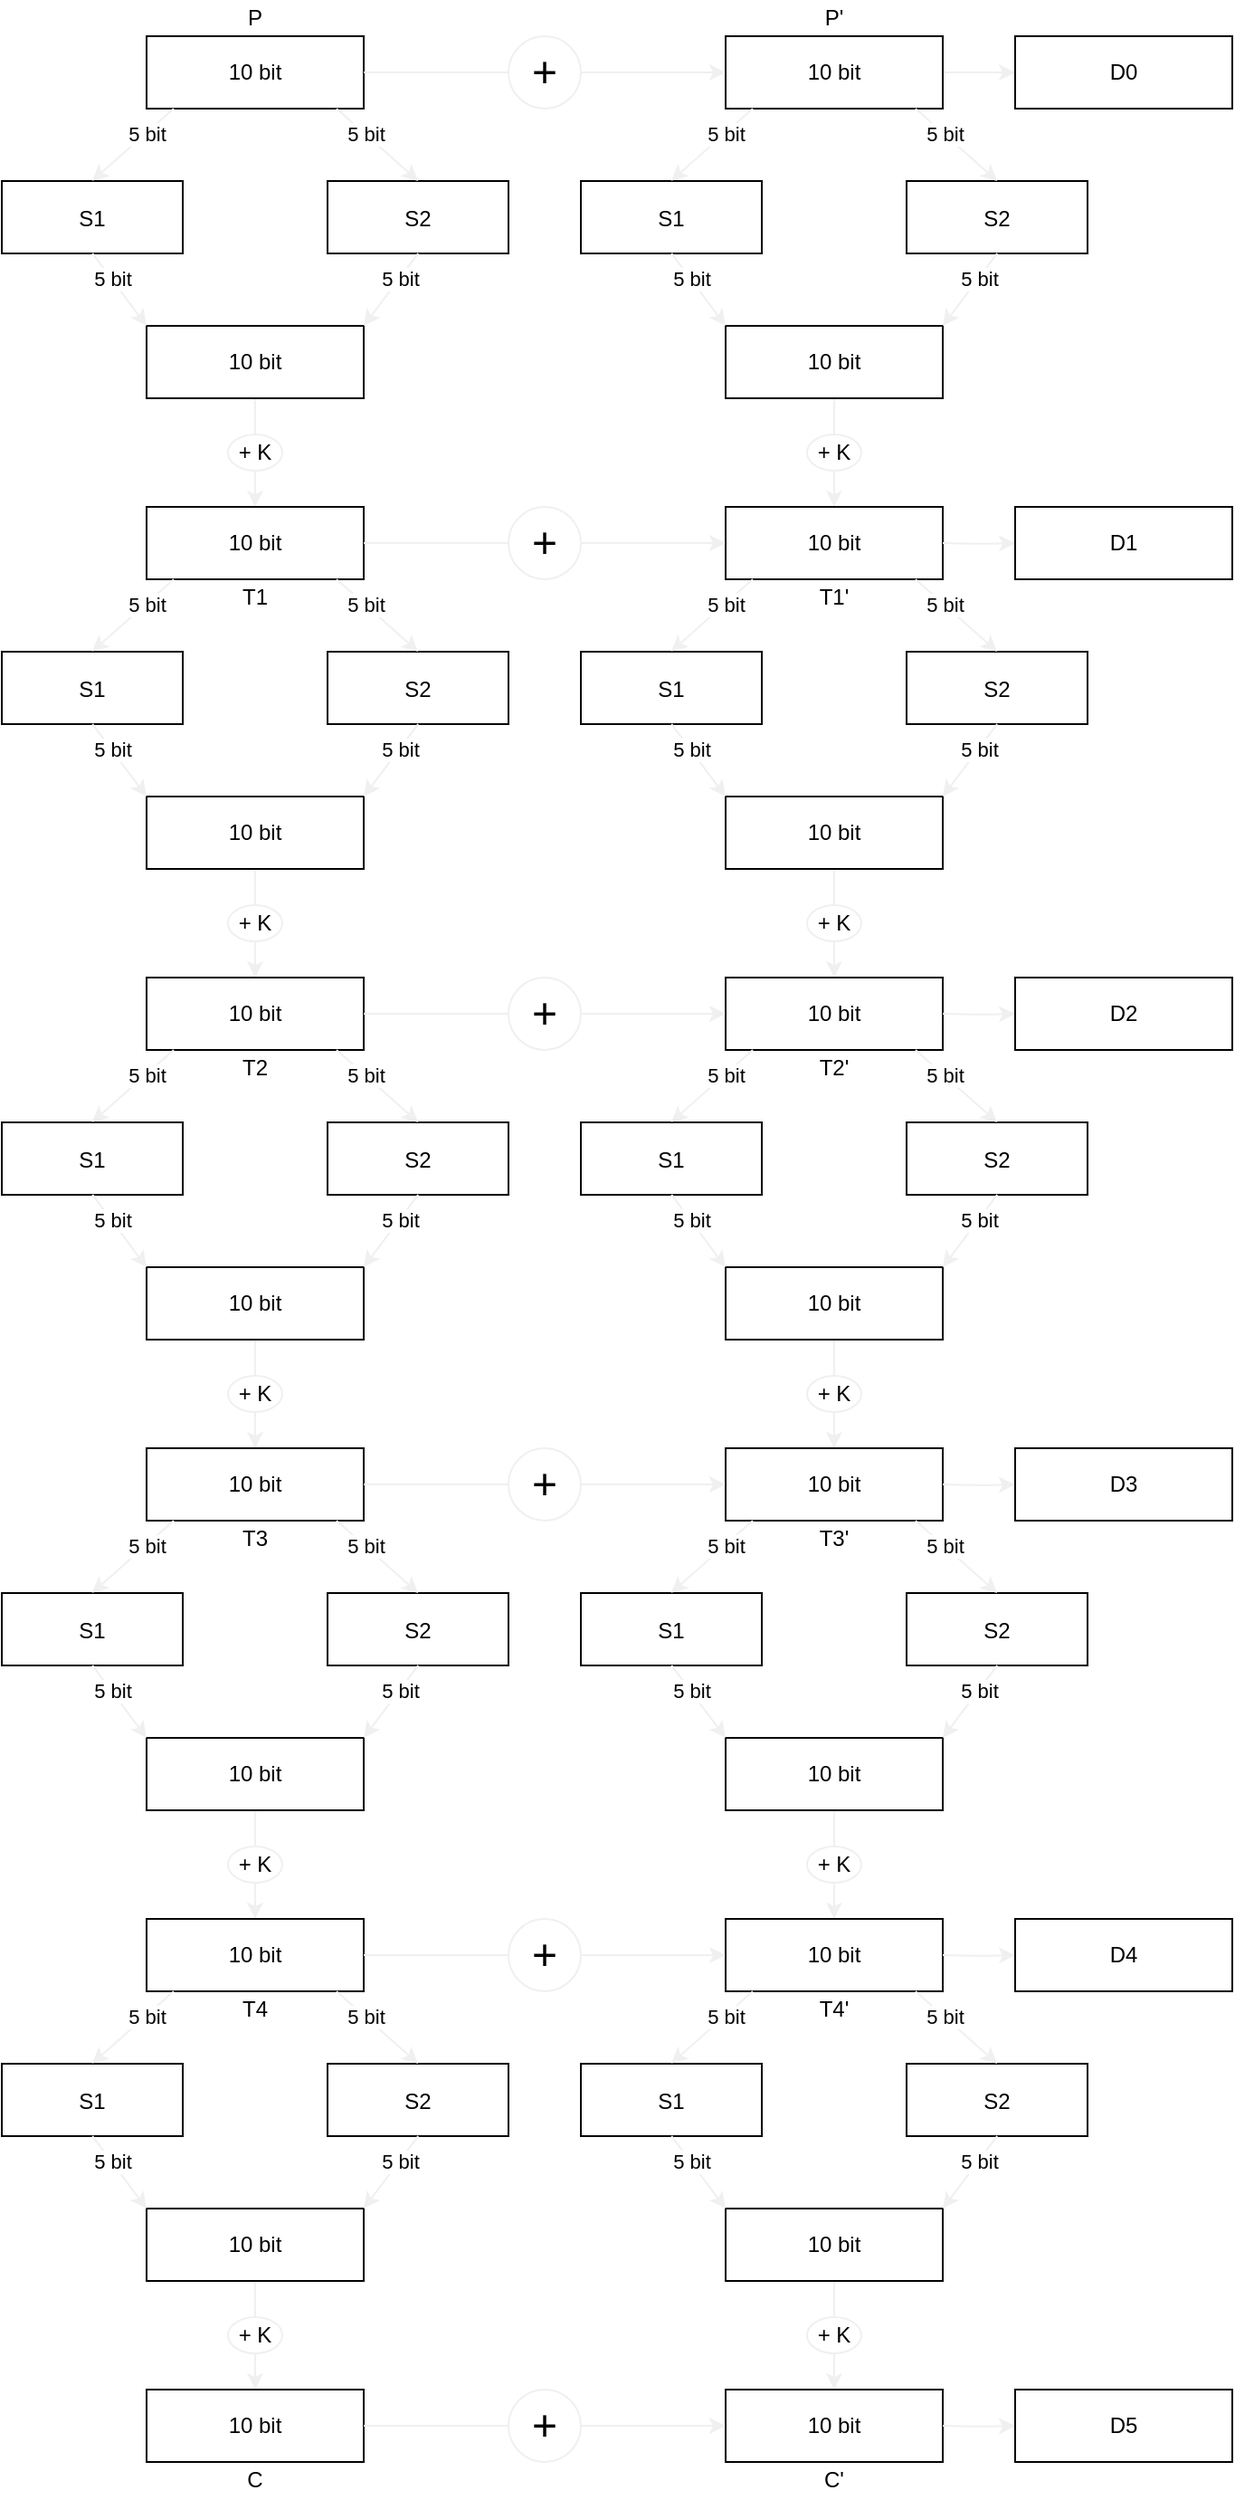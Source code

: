 <mxfile>
    <diagram id="kgpKYQtTHZ0yAKxKKP6v" name="Page-1">
        <mxGraphModel dx="1512" dy="974" grid="1" gridSize="10" guides="1" tooltips="1" connect="1" arrows="1" fold="1" page="1" pageScale="1" pageWidth="850" pageHeight="1100" math="0" shadow="0">
            <root>
                <mxCell id="0"/>
                <mxCell id="1" parent="0"/>
                <mxCell id="3nuBFxr9cyL0pnOWT2aG-1" value="S1" style="shape=umlLifeline;perimeter=lifelinePerimeter;container=1;collapsible=0;recursiveResize=0;rounded=0;shadow=0;strokeWidth=1;" parent="1" vertex="1">
                    <mxGeometry x="85" y="180" width="100" height="40" as="geometry"/>
                </mxCell>
                <mxCell id="3nuBFxr9cyL0pnOWT2aG-5" value="S2" style="shape=umlLifeline;perimeter=lifelinePerimeter;container=1;collapsible=0;recursiveResize=0;rounded=0;shadow=0;strokeWidth=1;" parent="1" vertex="1">
                    <mxGeometry x="265" y="180" width="100" height="40" as="geometry"/>
                </mxCell>
                <mxCell id="21" value="" style="edgeStyle=orthogonalEdgeStyle;rounded=1;orthogonalLoop=1;jettySize=auto;html=1;strokeColor=#f0f0f0;" parent="1" source="6" target="17" edge="1">
                    <mxGeometry relative="1" as="geometry"/>
                </mxCell>
                <mxCell id="6" value="10 bit" style="rounded=0;whiteSpace=wrap;html=1;" parent="1" vertex="1">
                    <mxGeometry x="165" y="260" width="120" height="40" as="geometry"/>
                </mxCell>
                <mxCell id="10" value="10 bit" style="rounded=0;whiteSpace=wrap;html=1;" parent="1" vertex="1">
                    <mxGeometry x="165" y="100" width="120" height="40" as="geometry"/>
                </mxCell>
                <mxCell id="12" value="" style="endArrow=classic;html=1;strokeColor=#f0f0f0;exitX=0.25;exitY=1;exitDx=0;exitDy=0;entryX=0.499;entryY=-0.002;entryDx=0;entryDy=0;entryPerimeter=0;" parent="1" target="3nuBFxr9cyL0pnOWT2aG-1" edge="1">
                    <mxGeometry width="50" height="50" relative="1" as="geometry">
                        <mxPoint x="180" y="140" as="sourcePoint"/>
                        <mxPoint x="275" y="140" as="targetPoint"/>
                    </mxGeometry>
                </mxCell>
                <mxCell id="13" value="5 bit" style="edgeLabel;html=1;align=center;verticalAlign=middle;resizable=0;points=[];" parent="12" vertex="1" connectable="0">
                    <mxGeometry x="-0.327" relative="1" as="geometry">
                        <mxPoint as="offset"/>
                    </mxGeometry>
                </mxCell>
                <mxCell id="14" value="" style="endArrow=classic;html=1;strokeColor=#f0f0f0;exitX=0.75;exitY=1;exitDx=0;exitDy=0;entryX=0.501;entryY=-0.001;entryDx=0;entryDy=0;entryPerimeter=0;" parent="1" target="3nuBFxr9cyL0pnOWT2aG-5" edge="1">
                    <mxGeometry width="50" height="50" relative="1" as="geometry">
                        <mxPoint x="270" y="140" as="sourcePoint"/>
                        <mxPoint x="144.9" y="189.92" as="targetPoint"/>
                    </mxGeometry>
                </mxCell>
                <mxCell id="15" value="5 bit" style="edgeLabel;html=1;align=center;verticalAlign=middle;resizable=0;points=[];" parent="14" vertex="1" connectable="0">
                    <mxGeometry x="-0.327" relative="1" as="geometry">
                        <mxPoint as="offset"/>
                    </mxGeometry>
                </mxCell>
                <mxCell id="17" value="10 bit" style="rounded=0;whiteSpace=wrap;html=1;" parent="1" vertex="1">
                    <mxGeometry x="165" y="360" width="120" height="40" as="geometry"/>
                </mxCell>
                <mxCell id="22" value="" style="endArrow=classic;html=1;strokeColor=#f0f0f0;exitX=0.501;exitY=0.998;exitDx=0;exitDy=0;entryX=1;entryY=0;entryDx=0;entryDy=0;exitPerimeter=0;" parent="1" source="3nuBFxr9cyL0pnOWT2aG-5" target="6" edge="1">
                    <mxGeometry width="50" height="50" relative="1" as="geometry">
                        <mxPoint x="280" y="150" as="sourcePoint"/>
                        <mxPoint x="325.1" y="189.96" as="targetPoint"/>
                    </mxGeometry>
                </mxCell>
                <mxCell id="23" value="5 bit" style="edgeLabel;html=1;align=center;verticalAlign=middle;resizable=0;points=[];" parent="22" vertex="1" connectable="0">
                    <mxGeometry x="-0.327" relative="1" as="geometry">
                        <mxPoint as="offset"/>
                    </mxGeometry>
                </mxCell>
                <mxCell id="24" value="" style="endArrow=classic;html=1;strokeColor=#f0f0f0;exitX=0.501;exitY=0.998;exitDx=0;exitDy=0;entryX=0;entryY=0;entryDx=0;entryDy=0;exitPerimeter=0;" parent="1" source="3nuBFxr9cyL0pnOWT2aG-1" target="6" edge="1">
                    <mxGeometry width="50" height="50" relative="1" as="geometry">
                        <mxPoint x="190" y="150" as="sourcePoint"/>
                        <mxPoint x="144.9" y="189.92" as="targetPoint"/>
                    </mxGeometry>
                </mxCell>
                <mxCell id="25" value="5 bit" style="edgeLabel;html=1;align=center;verticalAlign=middle;resizable=0;points=[];" parent="24" vertex="1" connectable="0">
                    <mxGeometry x="-0.327" relative="1" as="geometry">
                        <mxPoint as="offset"/>
                    </mxGeometry>
                </mxCell>
                <mxCell id="26" value="+ K" style="ellipse;whiteSpace=wrap;html=1;rounded=0;strokeColor=#f0f0f0;" parent="1" vertex="1">
                    <mxGeometry x="210" y="320" width="30" height="20" as="geometry"/>
                </mxCell>
                <mxCell id="29" value="S1" style="shape=umlLifeline;perimeter=lifelinePerimeter;container=1;collapsible=0;recursiveResize=0;rounded=0;shadow=0;strokeWidth=1;" parent="1" vertex="1">
                    <mxGeometry x="405" y="180" width="100" height="40" as="geometry"/>
                </mxCell>
                <mxCell id="30" value="S2" style="shape=umlLifeline;perimeter=lifelinePerimeter;container=1;collapsible=0;recursiveResize=0;rounded=0;shadow=0;strokeWidth=1;" parent="1" vertex="1">
                    <mxGeometry x="585" y="180" width="100" height="40" as="geometry"/>
                </mxCell>
                <mxCell id="31" value="" style="edgeStyle=orthogonalEdgeStyle;rounded=1;orthogonalLoop=1;jettySize=auto;html=1;strokeColor=#f0f0f0;" parent="1" source="32" target="38" edge="1">
                    <mxGeometry relative="1" as="geometry"/>
                </mxCell>
                <mxCell id="32" value="10 bit" style="rounded=0;whiteSpace=wrap;html=1;" parent="1" vertex="1">
                    <mxGeometry x="485" y="260" width="120" height="40" as="geometry"/>
                </mxCell>
                <mxCell id="52" value="" style="edgeStyle=orthogonalEdgeStyle;rounded=1;orthogonalLoop=1;jettySize=auto;html=1;strokeColor=#f0f0f0;" parent="1" source="33" target="51" edge="1">
                    <mxGeometry relative="1" as="geometry"/>
                </mxCell>
                <mxCell id="33" value="10 bit" style="rounded=0;whiteSpace=wrap;html=1;" parent="1" vertex="1">
                    <mxGeometry x="485" y="100" width="120" height="40" as="geometry"/>
                </mxCell>
                <mxCell id="34" value="" style="endArrow=classic;html=1;strokeColor=#f0f0f0;exitX=0.25;exitY=1;exitDx=0;exitDy=0;entryX=0.499;entryY=-0.002;entryDx=0;entryDy=0;entryPerimeter=0;" parent="1" target="29" edge="1">
                    <mxGeometry width="50" height="50" relative="1" as="geometry">
                        <mxPoint x="500" y="140" as="sourcePoint"/>
                        <mxPoint x="595" y="140" as="targetPoint"/>
                    </mxGeometry>
                </mxCell>
                <mxCell id="35" value="5 bit" style="edgeLabel;html=1;align=center;verticalAlign=middle;resizable=0;points=[];" parent="34" vertex="1" connectable="0">
                    <mxGeometry x="-0.327" relative="1" as="geometry">
                        <mxPoint as="offset"/>
                    </mxGeometry>
                </mxCell>
                <mxCell id="36" value="" style="endArrow=classic;html=1;strokeColor=#f0f0f0;exitX=0.75;exitY=1;exitDx=0;exitDy=0;entryX=0.501;entryY=-0.001;entryDx=0;entryDy=0;entryPerimeter=0;" parent="1" target="30" edge="1">
                    <mxGeometry width="50" height="50" relative="1" as="geometry">
                        <mxPoint x="590" y="140" as="sourcePoint"/>
                        <mxPoint x="464.9" y="189.92" as="targetPoint"/>
                    </mxGeometry>
                </mxCell>
                <mxCell id="37" value="5 bit" style="edgeLabel;html=1;align=center;verticalAlign=middle;resizable=0;points=[];" parent="36" vertex="1" connectable="0">
                    <mxGeometry x="-0.327" relative="1" as="geometry">
                        <mxPoint as="offset"/>
                    </mxGeometry>
                </mxCell>
                <mxCell id="38" value="10 bit" style="rounded=0;whiteSpace=wrap;html=1;" parent="1" vertex="1">
                    <mxGeometry x="485" y="360" width="120" height="40" as="geometry"/>
                </mxCell>
                <mxCell id="39" value="" style="endArrow=classic;html=1;strokeColor=#f0f0f0;exitX=0.501;exitY=0.998;exitDx=0;exitDy=0;entryX=1;entryY=0;entryDx=0;entryDy=0;exitPerimeter=0;" parent="1" source="30" target="32" edge="1">
                    <mxGeometry width="50" height="50" relative="1" as="geometry">
                        <mxPoint x="600" y="150" as="sourcePoint"/>
                        <mxPoint x="645.1" y="189.96" as="targetPoint"/>
                    </mxGeometry>
                </mxCell>
                <mxCell id="40" value="5 bit" style="edgeLabel;html=1;align=center;verticalAlign=middle;resizable=0;points=[];" parent="39" vertex="1" connectable="0">
                    <mxGeometry x="-0.327" relative="1" as="geometry">
                        <mxPoint as="offset"/>
                    </mxGeometry>
                </mxCell>
                <mxCell id="41" value="" style="endArrow=classic;html=1;strokeColor=#f0f0f0;exitX=0.501;exitY=0.998;exitDx=0;exitDy=0;entryX=0;entryY=0;entryDx=0;entryDy=0;exitPerimeter=0;" parent="1" source="29" target="32" edge="1">
                    <mxGeometry width="50" height="50" relative="1" as="geometry">
                        <mxPoint x="510" y="150" as="sourcePoint"/>
                        <mxPoint x="464.9" y="189.92" as="targetPoint"/>
                    </mxGeometry>
                </mxCell>
                <mxCell id="42" value="5 bit" style="edgeLabel;html=1;align=center;verticalAlign=middle;resizable=0;points=[];" parent="41" vertex="1" connectable="0">
                    <mxGeometry x="-0.327" relative="1" as="geometry">
                        <mxPoint as="offset"/>
                    </mxGeometry>
                </mxCell>
                <mxCell id="43" value="+ K" style="ellipse;whiteSpace=wrap;html=1;rounded=0;strokeColor=#f0f0f0;" parent="1" vertex="1">
                    <mxGeometry x="530" y="320" width="30" height="20" as="geometry"/>
                </mxCell>
                <mxCell id="44" value="P" style="text;html=1;strokeColor=none;fillColor=none;align=center;verticalAlign=middle;whiteSpace=wrap;rounded=0;" parent="1" vertex="1">
                    <mxGeometry x="205" y="80" width="40" height="20" as="geometry"/>
                </mxCell>
                <mxCell id="45" value="P'" style="text;html=1;strokeColor=none;fillColor=none;align=center;verticalAlign=middle;whiteSpace=wrap;rounded=0;" parent="1" vertex="1">
                    <mxGeometry x="525" y="80" width="40" height="20" as="geometry"/>
                </mxCell>
                <mxCell id="48" value="" style="edgeStyle=orthogonalEdgeStyle;rounded=1;orthogonalLoop=1;jettySize=auto;html=1;strokeColor=#f0f0f0;exitX=1;exitY=0.5;exitDx=0;exitDy=0;entryX=0;entryY=0.5;entryDx=0;entryDy=0;" parent="1" source="10" target="33" edge="1">
                    <mxGeometry relative="1" as="geometry">
                        <mxPoint x="355" y="120" as="sourcePoint"/>
                        <mxPoint x="440" y="150" as="targetPoint"/>
                    </mxGeometry>
                </mxCell>
                <mxCell id="49" value="&lt;font style=&quot;font-size: 24px&quot;&gt;+&lt;/font&gt;" style="ellipse;whiteSpace=wrap;html=1;rounded=0;strokeColor=#f0f0f0;" parent="1" vertex="1">
                    <mxGeometry x="365" y="100" width="40" height="40" as="geometry"/>
                </mxCell>
                <mxCell id="51" value="D0" style="rounded=0;whiteSpace=wrap;html=1;" parent="1" vertex="1">
                    <mxGeometry x="645" y="100" width="120" height="40" as="geometry"/>
                </mxCell>
                <mxCell id="55" value="" style="edgeStyle=orthogonalEdgeStyle;rounded=1;orthogonalLoop=1;jettySize=auto;html=1;strokeColor=#f0f0f0;" parent="1" target="56" edge="1">
                    <mxGeometry relative="1" as="geometry">
                        <mxPoint x="605" y="380" as="sourcePoint"/>
                    </mxGeometry>
                </mxCell>
                <mxCell id="56" value="D1" style="rounded=0;whiteSpace=wrap;html=1;" parent="1" vertex="1">
                    <mxGeometry x="645" y="360" width="120" height="40" as="geometry"/>
                </mxCell>
                <mxCell id="57" value="" style="edgeStyle=orthogonalEdgeStyle;rounded=1;orthogonalLoop=1;jettySize=auto;html=1;strokeColor=#f0f0f0;exitX=1;exitY=0.5;exitDx=0;exitDy=0;entryX=0;entryY=0.5;entryDx=0;entryDy=0;" parent="1" edge="1">
                    <mxGeometry relative="1" as="geometry">
                        <mxPoint x="285" y="380.0" as="sourcePoint"/>
                        <mxPoint x="485" y="380.0" as="targetPoint"/>
                    </mxGeometry>
                </mxCell>
                <mxCell id="58" value="&lt;font style=&quot;font-size: 24px&quot;&gt;+&lt;/font&gt;" style="ellipse;whiteSpace=wrap;html=1;rounded=0;strokeColor=#f0f0f0;" parent="1" vertex="1">
                    <mxGeometry x="365" y="360" width="40" height="40" as="geometry"/>
                </mxCell>
                <mxCell id="59" value="T1" style="text;html=1;strokeColor=none;fillColor=none;align=center;verticalAlign=middle;whiteSpace=wrap;rounded=0;" parent="1" vertex="1">
                    <mxGeometry x="205" y="400" width="40" height="20" as="geometry"/>
                </mxCell>
                <mxCell id="60" value="T1'" style="text;html=1;strokeColor=none;fillColor=none;align=center;verticalAlign=middle;whiteSpace=wrap;rounded=0;" parent="1" vertex="1">
                    <mxGeometry x="525" y="400" width="40" height="20" as="geometry"/>
                </mxCell>
                <mxCell id="65" value="S1" style="shape=umlLifeline;perimeter=lifelinePerimeter;container=1;collapsible=0;recursiveResize=0;rounded=0;shadow=0;strokeWidth=1;" parent="1" vertex="1">
                    <mxGeometry x="85" y="440" width="100" height="40" as="geometry"/>
                </mxCell>
                <mxCell id="66" value="S2" style="shape=umlLifeline;perimeter=lifelinePerimeter;container=1;collapsible=0;recursiveResize=0;rounded=0;shadow=0;strokeWidth=1;" parent="1" vertex="1">
                    <mxGeometry x="265" y="440" width="100" height="40" as="geometry"/>
                </mxCell>
                <mxCell id="67" value="" style="edgeStyle=orthogonalEdgeStyle;rounded=1;orthogonalLoop=1;jettySize=auto;html=1;strokeColor=#f0f0f0;" parent="1" source="68" target="73" edge="1">
                    <mxGeometry relative="1" as="geometry"/>
                </mxCell>
                <mxCell id="68" value="10 bit" style="rounded=0;whiteSpace=wrap;html=1;" parent="1" vertex="1">
                    <mxGeometry x="165" y="520" width="120" height="40" as="geometry"/>
                </mxCell>
                <mxCell id="69" value="" style="endArrow=classic;html=1;strokeColor=#f0f0f0;exitX=0.25;exitY=1;exitDx=0;exitDy=0;entryX=0.499;entryY=-0.002;entryDx=0;entryDy=0;entryPerimeter=0;" parent="1" target="65" edge="1">
                    <mxGeometry width="50" height="50" relative="1" as="geometry">
                        <mxPoint x="180" y="400" as="sourcePoint"/>
                        <mxPoint x="275" y="400" as="targetPoint"/>
                    </mxGeometry>
                </mxCell>
                <mxCell id="70" value="5 bit" style="edgeLabel;html=1;align=center;verticalAlign=middle;resizable=0;points=[];" parent="69" vertex="1" connectable="0">
                    <mxGeometry x="-0.327" relative="1" as="geometry">
                        <mxPoint as="offset"/>
                    </mxGeometry>
                </mxCell>
                <mxCell id="71" value="" style="endArrow=classic;html=1;strokeColor=#f0f0f0;exitX=0.75;exitY=1;exitDx=0;exitDy=0;entryX=0.501;entryY=-0.001;entryDx=0;entryDy=0;entryPerimeter=0;" parent="1" target="66" edge="1">
                    <mxGeometry width="50" height="50" relative="1" as="geometry">
                        <mxPoint x="270" y="400" as="sourcePoint"/>
                        <mxPoint x="144.9" y="449.92" as="targetPoint"/>
                    </mxGeometry>
                </mxCell>
                <mxCell id="72" value="5 bit" style="edgeLabel;html=1;align=center;verticalAlign=middle;resizable=0;points=[];" parent="71" vertex="1" connectable="0">
                    <mxGeometry x="-0.327" relative="1" as="geometry">
                        <mxPoint as="offset"/>
                    </mxGeometry>
                </mxCell>
                <mxCell id="73" value="10 bit" style="rounded=0;whiteSpace=wrap;html=1;" parent="1" vertex="1">
                    <mxGeometry x="165" y="620" width="120" height="40" as="geometry"/>
                </mxCell>
                <mxCell id="74" value="" style="endArrow=classic;html=1;strokeColor=#f0f0f0;exitX=0.501;exitY=0.998;exitDx=0;exitDy=0;entryX=1;entryY=0;entryDx=0;entryDy=0;exitPerimeter=0;" parent="1" source="66" target="68" edge="1">
                    <mxGeometry width="50" height="50" relative="1" as="geometry">
                        <mxPoint x="280" y="410" as="sourcePoint"/>
                        <mxPoint x="325.1" y="449.96" as="targetPoint"/>
                    </mxGeometry>
                </mxCell>
                <mxCell id="75" value="5 bit" style="edgeLabel;html=1;align=center;verticalAlign=middle;resizable=0;points=[];" parent="74" vertex="1" connectable="0">
                    <mxGeometry x="-0.327" relative="1" as="geometry">
                        <mxPoint as="offset"/>
                    </mxGeometry>
                </mxCell>
                <mxCell id="76" value="" style="endArrow=classic;html=1;strokeColor=#f0f0f0;exitX=0.501;exitY=0.998;exitDx=0;exitDy=0;entryX=0;entryY=0;entryDx=0;entryDy=0;exitPerimeter=0;" parent="1" source="65" target="68" edge="1">
                    <mxGeometry width="50" height="50" relative="1" as="geometry">
                        <mxPoint x="190" y="410" as="sourcePoint"/>
                        <mxPoint x="144.9" y="449.92" as="targetPoint"/>
                    </mxGeometry>
                </mxCell>
                <mxCell id="77" value="5 bit" style="edgeLabel;html=1;align=center;verticalAlign=middle;resizable=0;points=[];" parent="76" vertex="1" connectable="0">
                    <mxGeometry x="-0.327" relative="1" as="geometry">
                        <mxPoint as="offset"/>
                    </mxGeometry>
                </mxCell>
                <mxCell id="78" value="+ K" style="ellipse;whiteSpace=wrap;html=1;rounded=0;strokeColor=#f0f0f0;" parent="1" vertex="1">
                    <mxGeometry x="210" y="580" width="30" height="20" as="geometry"/>
                </mxCell>
                <mxCell id="79" value="S1" style="shape=umlLifeline;perimeter=lifelinePerimeter;container=1;collapsible=0;recursiveResize=0;rounded=0;shadow=0;strokeWidth=1;" parent="1" vertex="1">
                    <mxGeometry x="405" y="440" width="100" height="40" as="geometry"/>
                </mxCell>
                <mxCell id="80" value="S2" style="shape=umlLifeline;perimeter=lifelinePerimeter;container=1;collapsible=0;recursiveResize=0;rounded=0;shadow=0;strokeWidth=1;" parent="1" vertex="1">
                    <mxGeometry x="585" y="440" width="100" height="40" as="geometry"/>
                </mxCell>
                <mxCell id="81" value="" style="edgeStyle=orthogonalEdgeStyle;rounded=1;orthogonalLoop=1;jettySize=auto;html=1;strokeColor=#f0f0f0;" parent="1" source="82" target="87" edge="1">
                    <mxGeometry relative="1" as="geometry"/>
                </mxCell>
                <mxCell id="82" value="10 bit" style="rounded=0;whiteSpace=wrap;html=1;" parent="1" vertex="1">
                    <mxGeometry x="485" y="520" width="120" height="40" as="geometry"/>
                </mxCell>
                <mxCell id="83" value="" style="endArrow=classic;html=1;strokeColor=#f0f0f0;exitX=0.25;exitY=1;exitDx=0;exitDy=0;entryX=0.499;entryY=-0.002;entryDx=0;entryDy=0;entryPerimeter=0;" parent="1" target="79" edge="1">
                    <mxGeometry width="50" height="50" relative="1" as="geometry">
                        <mxPoint x="500" y="400" as="sourcePoint"/>
                        <mxPoint x="595" y="400" as="targetPoint"/>
                    </mxGeometry>
                </mxCell>
                <mxCell id="84" value="5 bit" style="edgeLabel;html=1;align=center;verticalAlign=middle;resizable=0;points=[];" parent="83" vertex="1" connectable="0">
                    <mxGeometry x="-0.327" relative="1" as="geometry">
                        <mxPoint as="offset"/>
                    </mxGeometry>
                </mxCell>
                <mxCell id="85" value="" style="endArrow=classic;html=1;strokeColor=#f0f0f0;exitX=0.75;exitY=1;exitDx=0;exitDy=0;entryX=0.501;entryY=-0.001;entryDx=0;entryDy=0;entryPerimeter=0;" parent="1" target="80" edge="1">
                    <mxGeometry width="50" height="50" relative="1" as="geometry">
                        <mxPoint x="590" y="400" as="sourcePoint"/>
                        <mxPoint x="464.9" y="449.92" as="targetPoint"/>
                    </mxGeometry>
                </mxCell>
                <mxCell id="86" value="5 bit" style="edgeLabel;html=1;align=center;verticalAlign=middle;resizable=0;points=[];" parent="85" vertex="1" connectable="0">
                    <mxGeometry x="-0.327" relative="1" as="geometry">
                        <mxPoint as="offset"/>
                    </mxGeometry>
                </mxCell>
                <mxCell id="87" value="10 bit" style="rounded=0;whiteSpace=wrap;html=1;" parent="1" vertex="1">
                    <mxGeometry x="485" y="620" width="120" height="40" as="geometry"/>
                </mxCell>
                <mxCell id="88" value="" style="endArrow=classic;html=1;strokeColor=#f0f0f0;exitX=0.501;exitY=0.998;exitDx=0;exitDy=0;entryX=1;entryY=0;entryDx=0;entryDy=0;exitPerimeter=0;" parent="1" source="80" target="82" edge="1">
                    <mxGeometry width="50" height="50" relative="1" as="geometry">
                        <mxPoint x="600" y="410" as="sourcePoint"/>
                        <mxPoint x="645.1" y="449.96" as="targetPoint"/>
                    </mxGeometry>
                </mxCell>
                <mxCell id="89" value="5 bit" style="edgeLabel;html=1;align=center;verticalAlign=middle;resizable=0;points=[];" parent="88" vertex="1" connectable="0">
                    <mxGeometry x="-0.327" relative="1" as="geometry">
                        <mxPoint as="offset"/>
                    </mxGeometry>
                </mxCell>
                <mxCell id="90" value="" style="endArrow=classic;html=1;strokeColor=#f0f0f0;exitX=0.501;exitY=0.998;exitDx=0;exitDy=0;entryX=0;entryY=0;entryDx=0;entryDy=0;exitPerimeter=0;" parent="1" source="79" target="82" edge="1">
                    <mxGeometry width="50" height="50" relative="1" as="geometry">
                        <mxPoint x="510" y="410" as="sourcePoint"/>
                        <mxPoint x="464.9" y="449.92" as="targetPoint"/>
                    </mxGeometry>
                </mxCell>
                <mxCell id="91" value="5 bit" style="edgeLabel;html=1;align=center;verticalAlign=middle;resizable=0;points=[];" parent="90" vertex="1" connectable="0">
                    <mxGeometry x="-0.327" relative="1" as="geometry">
                        <mxPoint as="offset"/>
                    </mxGeometry>
                </mxCell>
                <mxCell id="92" value="+ K" style="ellipse;whiteSpace=wrap;html=1;rounded=0;strokeColor=#f0f0f0;" parent="1" vertex="1">
                    <mxGeometry x="530" y="580" width="30" height="20" as="geometry"/>
                </mxCell>
                <mxCell id="93" value="" style="edgeStyle=orthogonalEdgeStyle;rounded=1;orthogonalLoop=1;jettySize=auto;html=1;strokeColor=#f0f0f0;" parent="1" target="94" edge="1">
                    <mxGeometry relative="1" as="geometry">
                        <mxPoint x="605" y="640" as="sourcePoint"/>
                    </mxGeometry>
                </mxCell>
                <mxCell id="94" value="D2" style="rounded=0;whiteSpace=wrap;html=1;" parent="1" vertex="1">
                    <mxGeometry x="645" y="620" width="120" height="40" as="geometry"/>
                </mxCell>
                <mxCell id="95" value="" style="edgeStyle=orthogonalEdgeStyle;rounded=1;orthogonalLoop=1;jettySize=auto;html=1;strokeColor=#f0f0f0;exitX=1;exitY=0.5;exitDx=0;exitDy=0;entryX=0;entryY=0.5;entryDx=0;entryDy=0;" parent="1" edge="1">
                    <mxGeometry relative="1" as="geometry">
                        <mxPoint x="285" y="640.0" as="sourcePoint"/>
                        <mxPoint x="485" y="640.0" as="targetPoint"/>
                    </mxGeometry>
                </mxCell>
                <mxCell id="96" value="&lt;font style=&quot;font-size: 24px&quot;&gt;+&lt;/font&gt;" style="ellipse;whiteSpace=wrap;html=1;rounded=0;strokeColor=#f0f0f0;" parent="1" vertex="1">
                    <mxGeometry x="365" y="620" width="40" height="40" as="geometry"/>
                </mxCell>
                <mxCell id="97" value="T2" style="text;html=1;strokeColor=none;fillColor=none;align=center;verticalAlign=middle;whiteSpace=wrap;rounded=0;" parent="1" vertex="1">
                    <mxGeometry x="205" y="660" width="40" height="20" as="geometry"/>
                </mxCell>
                <mxCell id="98" value="T2'" style="text;html=1;strokeColor=none;fillColor=none;align=center;verticalAlign=middle;whiteSpace=wrap;rounded=0;" parent="1" vertex="1">
                    <mxGeometry x="525" y="660" width="40" height="20" as="geometry"/>
                </mxCell>
                <mxCell id="99" value="S1" style="shape=umlLifeline;perimeter=lifelinePerimeter;container=1;collapsible=0;recursiveResize=0;rounded=0;shadow=0;strokeWidth=1;" parent="1" vertex="1">
                    <mxGeometry x="85" y="700" width="100" height="40" as="geometry"/>
                </mxCell>
                <mxCell id="100" value="S2" style="shape=umlLifeline;perimeter=lifelinePerimeter;container=1;collapsible=0;recursiveResize=0;rounded=0;shadow=0;strokeWidth=1;" parent="1" vertex="1">
                    <mxGeometry x="265" y="700" width="100" height="40" as="geometry"/>
                </mxCell>
                <mxCell id="101" value="" style="edgeStyle=orthogonalEdgeStyle;rounded=1;orthogonalLoop=1;jettySize=auto;html=1;strokeColor=#f0f0f0;" parent="1" source="102" target="107" edge="1">
                    <mxGeometry relative="1" as="geometry"/>
                </mxCell>
                <mxCell id="102" value="10 bit" style="rounded=0;whiteSpace=wrap;html=1;" parent="1" vertex="1">
                    <mxGeometry x="165" y="780" width="120" height="40" as="geometry"/>
                </mxCell>
                <mxCell id="103" value="" style="endArrow=classic;html=1;strokeColor=#f0f0f0;exitX=0.25;exitY=1;exitDx=0;exitDy=0;entryX=0.499;entryY=-0.002;entryDx=0;entryDy=0;entryPerimeter=0;" parent="1" target="99" edge="1">
                    <mxGeometry width="50" height="50" relative="1" as="geometry">
                        <mxPoint x="180" y="660" as="sourcePoint"/>
                        <mxPoint x="275" y="660" as="targetPoint"/>
                    </mxGeometry>
                </mxCell>
                <mxCell id="104" value="5 bit" style="edgeLabel;html=1;align=center;verticalAlign=middle;resizable=0;points=[];" parent="103" vertex="1" connectable="0">
                    <mxGeometry x="-0.327" relative="1" as="geometry">
                        <mxPoint as="offset"/>
                    </mxGeometry>
                </mxCell>
                <mxCell id="105" value="" style="endArrow=classic;html=1;strokeColor=#f0f0f0;exitX=0.75;exitY=1;exitDx=0;exitDy=0;entryX=0.501;entryY=-0.001;entryDx=0;entryDy=0;entryPerimeter=0;" parent="1" target="100" edge="1">
                    <mxGeometry width="50" height="50" relative="1" as="geometry">
                        <mxPoint x="270" y="660" as="sourcePoint"/>
                        <mxPoint x="144.9" y="709.92" as="targetPoint"/>
                    </mxGeometry>
                </mxCell>
                <mxCell id="106" value="5 bit" style="edgeLabel;html=1;align=center;verticalAlign=middle;resizable=0;points=[];" parent="105" vertex="1" connectable="0">
                    <mxGeometry x="-0.327" relative="1" as="geometry">
                        <mxPoint as="offset"/>
                    </mxGeometry>
                </mxCell>
                <mxCell id="107" value="10 bit" style="rounded=0;whiteSpace=wrap;html=1;" parent="1" vertex="1">
                    <mxGeometry x="165" y="880" width="120" height="40" as="geometry"/>
                </mxCell>
                <mxCell id="108" value="" style="endArrow=classic;html=1;strokeColor=#f0f0f0;exitX=0.501;exitY=0.998;exitDx=0;exitDy=0;entryX=1;entryY=0;entryDx=0;entryDy=0;exitPerimeter=0;" parent="1" source="100" target="102" edge="1">
                    <mxGeometry width="50" height="50" relative="1" as="geometry">
                        <mxPoint x="280" y="670" as="sourcePoint"/>
                        <mxPoint x="325.1" y="709.96" as="targetPoint"/>
                    </mxGeometry>
                </mxCell>
                <mxCell id="109" value="5 bit" style="edgeLabel;html=1;align=center;verticalAlign=middle;resizable=0;points=[];" parent="108" vertex="1" connectable="0">
                    <mxGeometry x="-0.327" relative="1" as="geometry">
                        <mxPoint as="offset"/>
                    </mxGeometry>
                </mxCell>
                <mxCell id="110" value="" style="endArrow=classic;html=1;strokeColor=#f0f0f0;exitX=0.501;exitY=0.998;exitDx=0;exitDy=0;entryX=0;entryY=0;entryDx=0;entryDy=0;exitPerimeter=0;" parent="1" source="99" target="102" edge="1">
                    <mxGeometry width="50" height="50" relative="1" as="geometry">
                        <mxPoint x="190" y="670" as="sourcePoint"/>
                        <mxPoint x="144.9" y="709.92" as="targetPoint"/>
                    </mxGeometry>
                </mxCell>
                <mxCell id="111" value="5 bit" style="edgeLabel;html=1;align=center;verticalAlign=middle;resizable=0;points=[];" parent="110" vertex="1" connectable="0">
                    <mxGeometry x="-0.327" relative="1" as="geometry">
                        <mxPoint as="offset"/>
                    </mxGeometry>
                </mxCell>
                <mxCell id="112" value="+ K" style="ellipse;whiteSpace=wrap;html=1;rounded=0;strokeColor=#f0f0f0;" parent="1" vertex="1">
                    <mxGeometry x="210" y="840" width="30" height="20" as="geometry"/>
                </mxCell>
                <mxCell id="113" value="S1" style="shape=umlLifeline;perimeter=lifelinePerimeter;container=1;collapsible=0;recursiveResize=0;rounded=0;shadow=0;strokeWidth=1;" parent="1" vertex="1">
                    <mxGeometry x="405" y="700" width="100" height="40" as="geometry"/>
                </mxCell>
                <mxCell id="114" value="S2" style="shape=umlLifeline;perimeter=lifelinePerimeter;container=1;collapsible=0;recursiveResize=0;rounded=0;shadow=0;strokeWidth=1;" parent="1" vertex="1">
                    <mxGeometry x="585" y="700" width="100" height="40" as="geometry"/>
                </mxCell>
                <mxCell id="115" value="" style="edgeStyle=orthogonalEdgeStyle;rounded=1;orthogonalLoop=1;jettySize=auto;html=1;strokeColor=#f0f0f0;" parent="1" source="116" target="121" edge="1">
                    <mxGeometry relative="1" as="geometry"/>
                </mxCell>
                <mxCell id="116" value="10 bit" style="rounded=0;whiteSpace=wrap;html=1;" parent="1" vertex="1">
                    <mxGeometry x="485" y="780" width="120" height="40" as="geometry"/>
                </mxCell>
                <mxCell id="117" value="" style="endArrow=classic;html=1;strokeColor=#f0f0f0;exitX=0.25;exitY=1;exitDx=0;exitDy=0;entryX=0.499;entryY=-0.002;entryDx=0;entryDy=0;entryPerimeter=0;" parent="1" target="113" edge="1">
                    <mxGeometry width="50" height="50" relative="1" as="geometry">
                        <mxPoint x="500" y="660" as="sourcePoint"/>
                        <mxPoint x="595" y="660" as="targetPoint"/>
                    </mxGeometry>
                </mxCell>
                <mxCell id="118" value="5 bit" style="edgeLabel;html=1;align=center;verticalAlign=middle;resizable=0;points=[];" parent="117" vertex="1" connectable="0">
                    <mxGeometry x="-0.327" relative="1" as="geometry">
                        <mxPoint as="offset"/>
                    </mxGeometry>
                </mxCell>
                <mxCell id="119" value="" style="endArrow=classic;html=1;strokeColor=#f0f0f0;exitX=0.75;exitY=1;exitDx=0;exitDy=0;entryX=0.501;entryY=-0.001;entryDx=0;entryDy=0;entryPerimeter=0;" parent="1" target="114" edge="1">
                    <mxGeometry width="50" height="50" relative="1" as="geometry">
                        <mxPoint x="590" y="660" as="sourcePoint"/>
                        <mxPoint x="464.9" y="709.92" as="targetPoint"/>
                    </mxGeometry>
                </mxCell>
                <mxCell id="120" value="5 bit" style="edgeLabel;html=1;align=center;verticalAlign=middle;resizable=0;points=[];" parent="119" vertex="1" connectable="0">
                    <mxGeometry x="-0.327" relative="1" as="geometry">
                        <mxPoint as="offset"/>
                    </mxGeometry>
                </mxCell>
                <mxCell id="121" value="10 bit" style="rounded=0;whiteSpace=wrap;html=1;" parent="1" vertex="1">
                    <mxGeometry x="485" y="880" width="120" height="40" as="geometry"/>
                </mxCell>
                <mxCell id="122" value="" style="endArrow=classic;html=1;strokeColor=#f0f0f0;exitX=0.501;exitY=0.998;exitDx=0;exitDy=0;entryX=1;entryY=0;entryDx=0;entryDy=0;exitPerimeter=0;" parent="1" source="114" target="116" edge="1">
                    <mxGeometry width="50" height="50" relative="1" as="geometry">
                        <mxPoint x="600" y="670" as="sourcePoint"/>
                        <mxPoint x="645.1" y="709.96" as="targetPoint"/>
                    </mxGeometry>
                </mxCell>
                <mxCell id="123" value="5 bit" style="edgeLabel;html=1;align=center;verticalAlign=middle;resizable=0;points=[];" parent="122" vertex="1" connectable="0">
                    <mxGeometry x="-0.327" relative="1" as="geometry">
                        <mxPoint as="offset"/>
                    </mxGeometry>
                </mxCell>
                <mxCell id="124" value="" style="endArrow=classic;html=1;strokeColor=#f0f0f0;exitX=0.501;exitY=0.998;exitDx=0;exitDy=0;entryX=0;entryY=0;entryDx=0;entryDy=0;exitPerimeter=0;" parent="1" source="113" target="116" edge="1">
                    <mxGeometry width="50" height="50" relative="1" as="geometry">
                        <mxPoint x="510" y="670" as="sourcePoint"/>
                        <mxPoint x="464.9" y="709.92" as="targetPoint"/>
                    </mxGeometry>
                </mxCell>
                <mxCell id="125" value="5 bit" style="edgeLabel;html=1;align=center;verticalAlign=middle;resizable=0;points=[];" parent="124" vertex="1" connectable="0">
                    <mxGeometry x="-0.327" relative="1" as="geometry">
                        <mxPoint as="offset"/>
                    </mxGeometry>
                </mxCell>
                <mxCell id="126" value="+ K" style="ellipse;whiteSpace=wrap;html=1;rounded=0;strokeColor=#f0f0f0;" parent="1" vertex="1">
                    <mxGeometry x="530" y="840" width="30" height="20" as="geometry"/>
                </mxCell>
                <mxCell id="127" value="" style="edgeStyle=orthogonalEdgeStyle;rounded=1;orthogonalLoop=1;jettySize=auto;html=1;strokeColor=#f0f0f0;" parent="1" target="128" edge="1">
                    <mxGeometry relative="1" as="geometry">
                        <mxPoint x="605" y="900" as="sourcePoint"/>
                    </mxGeometry>
                </mxCell>
                <mxCell id="128" value="D3" style="rounded=0;whiteSpace=wrap;html=1;" parent="1" vertex="1">
                    <mxGeometry x="645" y="880" width="120" height="40" as="geometry"/>
                </mxCell>
                <mxCell id="129" value="" style="edgeStyle=orthogonalEdgeStyle;rounded=1;orthogonalLoop=1;jettySize=auto;html=1;strokeColor=#f0f0f0;exitX=1;exitY=0.5;exitDx=0;exitDy=0;entryX=0;entryY=0.5;entryDx=0;entryDy=0;" parent="1" edge="1">
                    <mxGeometry relative="1" as="geometry">
                        <mxPoint x="285" y="900.0" as="sourcePoint"/>
                        <mxPoint x="485" y="900.0" as="targetPoint"/>
                    </mxGeometry>
                </mxCell>
                <mxCell id="130" value="&lt;font style=&quot;font-size: 24px&quot;&gt;+&lt;/font&gt;" style="ellipse;whiteSpace=wrap;html=1;rounded=0;strokeColor=#f0f0f0;" parent="1" vertex="1">
                    <mxGeometry x="365" y="880" width="40" height="40" as="geometry"/>
                </mxCell>
                <mxCell id="131" value="T3" style="text;html=1;strokeColor=none;fillColor=none;align=center;verticalAlign=middle;whiteSpace=wrap;rounded=0;" parent="1" vertex="1">
                    <mxGeometry x="205" y="920" width="40" height="20" as="geometry"/>
                </mxCell>
                <mxCell id="132" value="T3'" style="text;html=1;strokeColor=none;fillColor=none;align=center;verticalAlign=middle;whiteSpace=wrap;rounded=0;" parent="1" vertex="1">
                    <mxGeometry x="525" y="920" width="40" height="20" as="geometry"/>
                </mxCell>
                <mxCell id="133" value="S1" style="shape=umlLifeline;perimeter=lifelinePerimeter;container=1;collapsible=0;recursiveResize=0;rounded=0;shadow=0;strokeWidth=1;" parent="1" vertex="1">
                    <mxGeometry x="85" y="960" width="100" height="40" as="geometry"/>
                </mxCell>
                <mxCell id="134" value="S2" style="shape=umlLifeline;perimeter=lifelinePerimeter;container=1;collapsible=0;recursiveResize=0;rounded=0;shadow=0;strokeWidth=1;" parent="1" vertex="1">
                    <mxGeometry x="265" y="960" width="100" height="40" as="geometry"/>
                </mxCell>
                <mxCell id="135" value="" style="edgeStyle=orthogonalEdgeStyle;rounded=1;orthogonalLoop=1;jettySize=auto;html=1;strokeColor=#f0f0f0;" parent="1" source="136" target="141" edge="1">
                    <mxGeometry relative="1" as="geometry"/>
                </mxCell>
                <mxCell id="136" value="10 bit" style="rounded=0;whiteSpace=wrap;html=1;" parent="1" vertex="1">
                    <mxGeometry x="165" y="1040" width="120" height="40" as="geometry"/>
                </mxCell>
                <mxCell id="137" value="" style="endArrow=classic;html=1;strokeColor=#f0f0f0;exitX=0.25;exitY=1;exitDx=0;exitDy=0;entryX=0.499;entryY=-0.002;entryDx=0;entryDy=0;entryPerimeter=0;" parent="1" target="133" edge="1">
                    <mxGeometry width="50" height="50" relative="1" as="geometry">
                        <mxPoint x="180" y="920" as="sourcePoint"/>
                        <mxPoint x="275" y="920" as="targetPoint"/>
                    </mxGeometry>
                </mxCell>
                <mxCell id="138" value="5 bit" style="edgeLabel;html=1;align=center;verticalAlign=middle;resizable=0;points=[];" parent="137" vertex="1" connectable="0">
                    <mxGeometry x="-0.327" relative="1" as="geometry">
                        <mxPoint as="offset"/>
                    </mxGeometry>
                </mxCell>
                <mxCell id="139" value="" style="endArrow=classic;html=1;strokeColor=#f0f0f0;exitX=0.75;exitY=1;exitDx=0;exitDy=0;entryX=0.501;entryY=-0.001;entryDx=0;entryDy=0;entryPerimeter=0;" parent="1" target="134" edge="1">
                    <mxGeometry width="50" height="50" relative="1" as="geometry">
                        <mxPoint x="270" y="920" as="sourcePoint"/>
                        <mxPoint x="144.9" y="969.92" as="targetPoint"/>
                    </mxGeometry>
                </mxCell>
                <mxCell id="140" value="5 bit" style="edgeLabel;html=1;align=center;verticalAlign=middle;resizable=0;points=[];" parent="139" vertex="1" connectable="0">
                    <mxGeometry x="-0.327" relative="1" as="geometry">
                        <mxPoint as="offset"/>
                    </mxGeometry>
                </mxCell>
                <mxCell id="141" value="10 bit" style="rounded=0;whiteSpace=wrap;html=1;" parent="1" vertex="1">
                    <mxGeometry x="165" y="1140" width="120" height="40" as="geometry"/>
                </mxCell>
                <mxCell id="142" value="" style="endArrow=classic;html=1;strokeColor=#f0f0f0;exitX=0.501;exitY=0.998;exitDx=0;exitDy=0;entryX=1;entryY=0;entryDx=0;entryDy=0;exitPerimeter=0;" parent="1" source="134" target="136" edge="1">
                    <mxGeometry width="50" height="50" relative="1" as="geometry">
                        <mxPoint x="280" y="930" as="sourcePoint"/>
                        <mxPoint x="325.1" y="969.96" as="targetPoint"/>
                    </mxGeometry>
                </mxCell>
                <mxCell id="143" value="5 bit" style="edgeLabel;html=1;align=center;verticalAlign=middle;resizable=0;points=[];" parent="142" vertex="1" connectable="0">
                    <mxGeometry x="-0.327" relative="1" as="geometry">
                        <mxPoint as="offset"/>
                    </mxGeometry>
                </mxCell>
                <mxCell id="144" value="" style="endArrow=classic;html=1;strokeColor=#f0f0f0;exitX=0.501;exitY=0.998;exitDx=0;exitDy=0;entryX=0;entryY=0;entryDx=0;entryDy=0;exitPerimeter=0;" parent="1" source="133" target="136" edge="1">
                    <mxGeometry width="50" height="50" relative="1" as="geometry">
                        <mxPoint x="190" y="930" as="sourcePoint"/>
                        <mxPoint x="144.9" y="969.92" as="targetPoint"/>
                    </mxGeometry>
                </mxCell>
                <mxCell id="145" value="5 bit" style="edgeLabel;html=1;align=center;verticalAlign=middle;resizable=0;points=[];" parent="144" vertex="1" connectable="0">
                    <mxGeometry x="-0.327" relative="1" as="geometry">
                        <mxPoint as="offset"/>
                    </mxGeometry>
                </mxCell>
                <mxCell id="146" value="+ K" style="ellipse;whiteSpace=wrap;html=1;rounded=0;strokeColor=#f0f0f0;" parent="1" vertex="1">
                    <mxGeometry x="210" y="1100" width="30" height="20" as="geometry"/>
                </mxCell>
                <mxCell id="147" value="S1" style="shape=umlLifeline;perimeter=lifelinePerimeter;container=1;collapsible=0;recursiveResize=0;rounded=0;shadow=0;strokeWidth=1;" parent="1" vertex="1">
                    <mxGeometry x="405" y="960" width="100" height="40" as="geometry"/>
                </mxCell>
                <mxCell id="148" value="S2" style="shape=umlLifeline;perimeter=lifelinePerimeter;container=1;collapsible=0;recursiveResize=0;rounded=0;shadow=0;strokeWidth=1;" parent="1" vertex="1">
                    <mxGeometry x="585" y="960" width="100" height="40" as="geometry"/>
                </mxCell>
                <mxCell id="149" value="" style="edgeStyle=orthogonalEdgeStyle;rounded=1;orthogonalLoop=1;jettySize=auto;html=1;strokeColor=#f0f0f0;" parent="1" source="150" target="155" edge="1">
                    <mxGeometry relative="1" as="geometry"/>
                </mxCell>
                <mxCell id="150" value="10 bit" style="rounded=0;whiteSpace=wrap;html=1;" parent="1" vertex="1">
                    <mxGeometry x="485" y="1040" width="120" height="40" as="geometry"/>
                </mxCell>
                <mxCell id="151" value="" style="endArrow=classic;html=1;strokeColor=#f0f0f0;exitX=0.25;exitY=1;exitDx=0;exitDy=0;entryX=0.499;entryY=-0.002;entryDx=0;entryDy=0;entryPerimeter=0;" parent="1" target="147" edge="1">
                    <mxGeometry width="50" height="50" relative="1" as="geometry">
                        <mxPoint x="500" y="920" as="sourcePoint"/>
                        <mxPoint x="595" y="920" as="targetPoint"/>
                    </mxGeometry>
                </mxCell>
                <mxCell id="152" value="5 bit" style="edgeLabel;html=1;align=center;verticalAlign=middle;resizable=0;points=[];" parent="151" vertex="1" connectable="0">
                    <mxGeometry x="-0.327" relative="1" as="geometry">
                        <mxPoint as="offset"/>
                    </mxGeometry>
                </mxCell>
                <mxCell id="153" value="" style="endArrow=classic;html=1;strokeColor=#f0f0f0;exitX=0.75;exitY=1;exitDx=0;exitDy=0;entryX=0.501;entryY=-0.001;entryDx=0;entryDy=0;entryPerimeter=0;" parent="1" target="148" edge="1">
                    <mxGeometry width="50" height="50" relative="1" as="geometry">
                        <mxPoint x="590" y="920" as="sourcePoint"/>
                        <mxPoint x="464.9" y="969.92" as="targetPoint"/>
                    </mxGeometry>
                </mxCell>
                <mxCell id="154" value="5 bit" style="edgeLabel;html=1;align=center;verticalAlign=middle;resizable=0;points=[];" parent="153" vertex="1" connectable="0">
                    <mxGeometry x="-0.327" relative="1" as="geometry">
                        <mxPoint as="offset"/>
                    </mxGeometry>
                </mxCell>
                <mxCell id="155" value="10 bit" style="rounded=0;whiteSpace=wrap;html=1;" parent="1" vertex="1">
                    <mxGeometry x="485" y="1140" width="120" height="40" as="geometry"/>
                </mxCell>
                <mxCell id="156" value="" style="endArrow=classic;html=1;strokeColor=#f0f0f0;exitX=0.501;exitY=0.998;exitDx=0;exitDy=0;entryX=1;entryY=0;entryDx=0;entryDy=0;exitPerimeter=0;" parent="1" source="148" target="150" edge="1">
                    <mxGeometry width="50" height="50" relative="1" as="geometry">
                        <mxPoint x="600" y="930" as="sourcePoint"/>
                        <mxPoint x="645.1" y="969.96" as="targetPoint"/>
                    </mxGeometry>
                </mxCell>
                <mxCell id="157" value="5 bit" style="edgeLabel;html=1;align=center;verticalAlign=middle;resizable=0;points=[];" parent="156" vertex="1" connectable="0">
                    <mxGeometry x="-0.327" relative="1" as="geometry">
                        <mxPoint as="offset"/>
                    </mxGeometry>
                </mxCell>
                <mxCell id="158" value="" style="endArrow=classic;html=1;strokeColor=#f0f0f0;exitX=0.501;exitY=0.998;exitDx=0;exitDy=0;entryX=0;entryY=0;entryDx=0;entryDy=0;exitPerimeter=0;" parent="1" source="147" target="150" edge="1">
                    <mxGeometry width="50" height="50" relative="1" as="geometry">
                        <mxPoint x="510" y="930" as="sourcePoint"/>
                        <mxPoint x="464.9" y="969.92" as="targetPoint"/>
                    </mxGeometry>
                </mxCell>
                <mxCell id="159" value="5 bit" style="edgeLabel;html=1;align=center;verticalAlign=middle;resizable=0;points=[];" parent="158" vertex="1" connectable="0">
                    <mxGeometry x="-0.327" relative="1" as="geometry">
                        <mxPoint as="offset"/>
                    </mxGeometry>
                </mxCell>
                <mxCell id="160" value="+ K" style="ellipse;whiteSpace=wrap;html=1;rounded=0;strokeColor=#f0f0f0;" parent="1" vertex="1">
                    <mxGeometry x="530" y="1100" width="30" height="20" as="geometry"/>
                </mxCell>
                <mxCell id="161" value="" style="edgeStyle=orthogonalEdgeStyle;rounded=1;orthogonalLoop=1;jettySize=auto;html=1;strokeColor=#f0f0f0;" parent="1" target="162" edge="1">
                    <mxGeometry relative="1" as="geometry">
                        <mxPoint x="605" y="1160" as="sourcePoint"/>
                    </mxGeometry>
                </mxCell>
                <mxCell id="162" value="D4" style="rounded=0;whiteSpace=wrap;html=1;" parent="1" vertex="1">
                    <mxGeometry x="645" y="1140" width="120" height="40" as="geometry"/>
                </mxCell>
                <mxCell id="163" value="" style="edgeStyle=orthogonalEdgeStyle;rounded=1;orthogonalLoop=1;jettySize=auto;html=1;strokeColor=#f0f0f0;exitX=1;exitY=0.5;exitDx=0;exitDy=0;entryX=0;entryY=0.5;entryDx=0;entryDy=0;" parent="1" edge="1">
                    <mxGeometry relative="1" as="geometry">
                        <mxPoint x="285" y="1160" as="sourcePoint"/>
                        <mxPoint x="485" y="1160" as="targetPoint"/>
                    </mxGeometry>
                </mxCell>
                <mxCell id="164" value="&lt;font style=&quot;font-size: 24px&quot;&gt;+&lt;/font&gt;" style="ellipse;whiteSpace=wrap;html=1;rounded=0;strokeColor=#f0f0f0;" parent="1" vertex="1">
                    <mxGeometry x="365" y="1140" width="40" height="40" as="geometry"/>
                </mxCell>
                <mxCell id="165" value="T4" style="text;html=1;strokeColor=none;fillColor=none;align=center;verticalAlign=middle;whiteSpace=wrap;rounded=0;" parent="1" vertex="1">
                    <mxGeometry x="205" y="1180" width="40" height="20" as="geometry"/>
                </mxCell>
                <mxCell id="166" value="T4'" style="text;html=1;strokeColor=none;fillColor=none;align=center;verticalAlign=middle;whiteSpace=wrap;rounded=0;" parent="1" vertex="1">
                    <mxGeometry x="525" y="1180" width="40" height="20" as="geometry"/>
                </mxCell>
                <mxCell id="257" value="S1" style="shape=umlLifeline;perimeter=lifelinePerimeter;container=1;collapsible=0;recursiveResize=0;rounded=0;shadow=0;strokeWidth=1;" vertex="1" parent="1">
                    <mxGeometry x="85" y="1220" width="100" height="40" as="geometry"/>
                </mxCell>
                <mxCell id="258" value="S2" style="shape=umlLifeline;perimeter=lifelinePerimeter;container=1;collapsible=0;recursiveResize=0;rounded=0;shadow=0;strokeWidth=1;" vertex="1" parent="1">
                    <mxGeometry x="265" y="1220" width="100" height="40" as="geometry"/>
                </mxCell>
                <mxCell id="259" value="" style="edgeStyle=orthogonalEdgeStyle;rounded=1;orthogonalLoop=1;jettySize=auto;html=1;strokeColor=#f0f0f0;" edge="1" parent="1" source="260" target="265">
                    <mxGeometry relative="1" as="geometry"/>
                </mxCell>
                <mxCell id="260" value="10 bit" style="rounded=0;whiteSpace=wrap;html=1;" vertex="1" parent="1">
                    <mxGeometry x="165" y="1300" width="120" height="40" as="geometry"/>
                </mxCell>
                <mxCell id="261" value="" style="endArrow=classic;html=1;strokeColor=#f0f0f0;exitX=0.25;exitY=1;exitDx=0;exitDy=0;entryX=0.499;entryY=-0.002;entryDx=0;entryDy=0;entryPerimeter=0;" edge="1" parent="1" target="257">
                    <mxGeometry width="50" height="50" relative="1" as="geometry">
                        <mxPoint x="180" y="1180.0" as="sourcePoint"/>
                        <mxPoint x="275" y="1180" as="targetPoint"/>
                    </mxGeometry>
                </mxCell>
                <mxCell id="262" value="5 bit" style="edgeLabel;html=1;align=center;verticalAlign=middle;resizable=0;points=[];" vertex="1" connectable="0" parent="261">
                    <mxGeometry x="-0.327" relative="1" as="geometry">
                        <mxPoint as="offset"/>
                    </mxGeometry>
                </mxCell>
                <mxCell id="263" value="" style="endArrow=classic;html=1;strokeColor=#f0f0f0;exitX=0.75;exitY=1;exitDx=0;exitDy=0;entryX=0.501;entryY=-0.001;entryDx=0;entryDy=0;entryPerimeter=0;" edge="1" parent="1" target="258">
                    <mxGeometry width="50" height="50" relative="1" as="geometry">
                        <mxPoint x="270" y="1180.0" as="sourcePoint"/>
                        <mxPoint x="144.9" y="1229.92" as="targetPoint"/>
                    </mxGeometry>
                </mxCell>
                <mxCell id="264" value="5 bit" style="edgeLabel;html=1;align=center;verticalAlign=middle;resizable=0;points=[];" vertex="1" connectable="0" parent="263">
                    <mxGeometry x="-0.327" relative="1" as="geometry">
                        <mxPoint as="offset"/>
                    </mxGeometry>
                </mxCell>
                <mxCell id="265" value="10 bit" style="rounded=0;whiteSpace=wrap;html=1;" vertex="1" parent="1">
                    <mxGeometry x="165" y="1400" width="120" height="40" as="geometry"/>
                </mxCell>
                <mxCell id="266" value="" style="endArrow=classic;html=1;strokeColor=#f0f0f0;exitX=0.501;exitY=0.998;exitDx=0;exitDy=0;entryX=1;entryY=0;entryDx=0;entryDy=0;exitPerimeter=0;" edge="1" parent="1" source="258" target="260">
                    <mxGeometry width="50" height="50" relative="1" as="geometry">
                        <mxPoint x="280" y="1190" as="sourcePoint"/>
                        <mxPoint x="325.1" y="1229.96" as="targetPoint"/>
                    </mxGeometry>
                </mxCell>
                <mxCell id="267" value="5 bit" style="edgeLabel;html=1;align=center;verticalAlign=middle;resizable=0;points=[];" vertex="1" connectable="0" parent="266">
                    <mxGeometry x="-0.327" relative="1" as="geometry">
                        <mxPoint as="offset"/>
                    </mxGeometry>
                </mxCell>
                <mxCell id="268" value="" style="endArrow=classic;html=1;strokeColor=#f0f0f0;exitX=0.501;exitY=0.998;exitDx=0;exitDy=0;entryX=0;entryY=0;entryDx=0;entryDy=0;exitPerimeter=0;" edge="1" parent="1" source="257" target="260">
                    <mxGeometry width="50" height="50" relative="1" as="geometry">
                        <mxPoint x="190" y="1190" as="sourcePoint"/>
                        <mxPoint x="144.9" y="1229.92" as="targetPoint"/>
                    </mxGeometry>
                </mxCell>
                <mxCell id="269" value="5 bit" style="edgeLabel;html=1;align=center;verticalAlign=middle;resizable=0;points=[];" vertex="1" connectable="0" parent="268">
                    <mxGeometry x="-0.327" relative="1" as="geometry">
                        <mxPoint as="offset"/>
                    </mxGeometry>
                </mxCell>
                <mxCell id="270" value="+ K" style="ellipse;whiteSpace=wrap;html=1;rounded=0;strokeColor=#f0f0f0;" vertex="1" parent="1">
                    <mxGeometry x="210" y="1360" width="30" height="20" as="geometry"/>
                </mxCell>
                <mxCell id="271" value="S1" style="shape=umlLifeline;perimeter=lifelinePerimeter;container=1;collapsible=0;recursiveResize=0;rounded=0;shadow=0;strokeWidth=1;" vertex="1" parent="1">
                    <mxGeometry x="405" y="1220" width="100" height="40" as="geometry"/>
                </mxCell>
                <mxCell id="272" value="S2" style="shape=umlLifeline;perimeter=lifelinePerimeter;container=1;collapsible=0;recursiveResize=0;rounded=0;shadow=0;strokeWidth=1;" vertex="1" parent="1">
                    <mxGeometry x="585" y="1220" width="100" height="40" as="geometry"/>
                </mxCell>
                <mxCell id="273" value="" style="edgeStyle=orthogonalEdgeStyle;rounded=1;orthogonalLoop=1;jettySize=auto;html=1;strokeColor=#f0f0f0;" edge="1" parent="1" source="274" target="279">
                    <mxGeometry relative="1" as="geometry"/>
                </mxCell>
                <mxCell id="274" value="10 bit" style="rounded=0;whiteSpace=wrap;html=1;" vertex="1" parent="1">
                    <mxGeometry x="485" y="1300" width="120" height="40" as="geometry"/>
                </mxCell>
                <mxCell id="275" value="" style="endArrow=classic;html=1;strokeColor=#f0f0f0;exitX=0.25;exitY=1;exitDx=0;exitDy=0;entryX=0.499;entryY=-0.002;entryDx=0;entryDy=0;entryPerimeter=0;" edge="1" parent="1" target="271">
                    <mxGeometry width="50" height="50" relative="1" as="geometry">
                        <mxPoint x="500" y="1180.0" as="sourcePoint"/>
                        <mxPoint x="595" y="1180" as="targetPoint"/>
                    </mxGeometry>
                </mxCell>
                <mxCell id="276" value="5 bit" style="edgeLabel;html=1;align=center;verticalAlign=middle;resizable=0;points=[];" vertex="1" connectable="0" parent="275">
                    <mxGeometry x="-0.327" relative="1" as="geometry">
                        <mxPoint as="offset"/>
                    </mxGeometry>
                </mxCell>
                <mxCell id="277" value="" style="endArrow=classic;html=1;strokeColor=#f0f0f0;exitX=0.75;exitY=1;exitDx=0;exitDy=0;entryX=0.501;entryY=-0.001;entryDx=0;entryDy=0;entryPerimeter=0;" edge="1" parent="1" target="272">
                    <mxGeometry width="50" height="50" relative="1" as="geometry">
                        <mxPoint x="590" y="1180.0" as="sourcePoint"/>
                        <mxPoint x="464.9" y="1229.92" as="targetPoint"/>
                    </mxGeometry>
                </mxCell>
                <mxCell id="278" value="5 bit" style="edgeLabel;html=1;align=center;verticalAlign=middle;resizable=0;points=[];" vertex="1" connectable="0" parent="277">
                    <mxGeometry x="-0.327" relative="1" as="geometry">
                        <mxPoint as="offset"/>
                    </mxGeometry>
                </mxCell>
                <mxCell id="279" value="10 bit" style="rounded=0;whiteSpace=wrap;html=1;" vertex="1" parent="1">
                    <mxGeometry x="485" y="1400" width="120" height="40" as="geometry"/>
                </mxCell>
                <mxCell id="280" value="" style="endArrow=classic;html=1;strokeColor=#f0f0f0;exitX=0.501;exitY=0.998;exitDx=0;exitDy=0;entryX=1;entryY=0;entryDx=0;entryDy=0;exitPerimeter=0;" edge="1" parent="1" source="272" target="274">
                    <mxGeometry width="50" height="50" relative="1" as="geometry">
                        <mxPoint x="600" y="1190" as="sourcePoint"/>
                        <mxPoint x="645.1" y="1229.96" as="targetPoint"/>
                    </mxGeometry>
                </mxCell>
                <mxCell id="281" value="5 bit" style="edgeLabel;html=1;align=center;verticalAlign=middle;resizable=0;points=[];" vertex="1" connectable="0" parent="280">
                    <mxGeometry x="-0.327" relative="1" as="geometry">
                        <mxPoint as="offset"/>
                    </mxGeometry>
                </mxCell>
                <mxCell id="282" value="" style="endArrow=classic;html=1;strokeColor=#f0f0f0;exitX=0.501;exitY=0.998;exitDx=0;exitDy=0;entryX=0;entryY=0;entryDx=0;entryDy=0;exitPerimeter=0;" edge="1" parent="1" source="271" target="274">
                    <mxGeometry width="50" height="50" relative="1" as="geometry">
                        <mxPoint x="510" y="1190" as="sourcePoint"/>
                        <mxPoint x="464.9" y="1229.92" as="targetPoint"/>
                    </mxGeometry>
                </mxCell>
                <mxCell id="283" value="5 bit" style="edgeLabel;html=1;align=center;verticalAlign=middle;resizable=0;points=[];" vertex="1" connectable="0" parent="282">
                    <mxGeometry x="-0.327" relative="1" as="geometry">
                        <mxPoint as="offset"/>
                    </mxGeometry>
                </mxCell>
                <mxCell id="284" value="+ K" style="ellipse;whiteSpace=wrap;html=1;rounded=0;strokeColor=#f0f0f0;" vertex="1" parent="1">
                    <mxGeometry x="530" y="1360" width="30" height="20" as="geometry"/>
                </mxCell>
                <mxCell id="285" value="" style="edgeStyle=orthogonalEdgeStyle;rounded=1;orthogonalLoop=1;jettySize=auto;html=1;strokeColor=#f0f0f0;" edge="1" parent="1" target="286">
                    <mxGeometry relative="1" as="geometry">
                        <mxPoint x="605" y="1420" as="sourcePoint"/>
                    </mxGeometry>
                </mxCell>
                <mxCell id="286" value="D5" style="rounded=0;whiteSpace=wrap;html=1;" vertex="1" parent="1">
                    <mxGeometry x="645" y="1400" width="120" height="40" as="geometry"/>
                </mxCell>
                <mxCell id="287" value="" style="edgeStyle=orthogonalEdgeStyle;rounded=1;orthogonalLoop=1;jettySize=auto;html=1;strokeColor=#f0f0f0;exitX=1;exitY=0.5;exitDx=0;exitDy=0;entryX=0;entryY=0.5;entryDx=0;entryDy=0;" edge="1" parent="1">
                    <mxGeometry relative="1" as="geometry">
                        <mxPoint x="285" y="1420" as="sourcePoint"/>
                        <mxPoint x="485" y="1420" as="targetPoint"/>
                    </mxGeometry>
                </mxCell>
                <mxCell id="288" value="&lt;font style=&quot;font-size: 24px&quot;&gt;+&lt;/font&gt;" style="ellipse;whiteSpace=wrap;html=1;rounded=0;strokeColor=#f0f0f0;" vertex="1" parent="1">
                    <mxGeometry x="365" y="1400" width="40" height="40" as="geometry"/>
                </mxCell>
                <mxCell id="289" value="C" style="text;html=1;strokeColor=none;fillColor=none;align=center;verticalAlign=middle;whiteSpace=wrap;rounded=0;" vertex="1" parent="1">
                    <mxGeometry x="205" y="1440" width="40" height="20" as="geometry"/>
                </mxCell>
                <mxCell id="290" value="C'" style="text;html=1;strokeColor=none;fillColor=none;align=center;verticalAlign=middle;whiteSpace=wrap;rounded=0;" vertex="1" parent="1">
                    <mxGeometry x="525" y="1440" width="40" height="20" as="geometry"/>
                </mxCell>
            </root>
        </mxGraphModel>
    </diagram>
</mxfile>